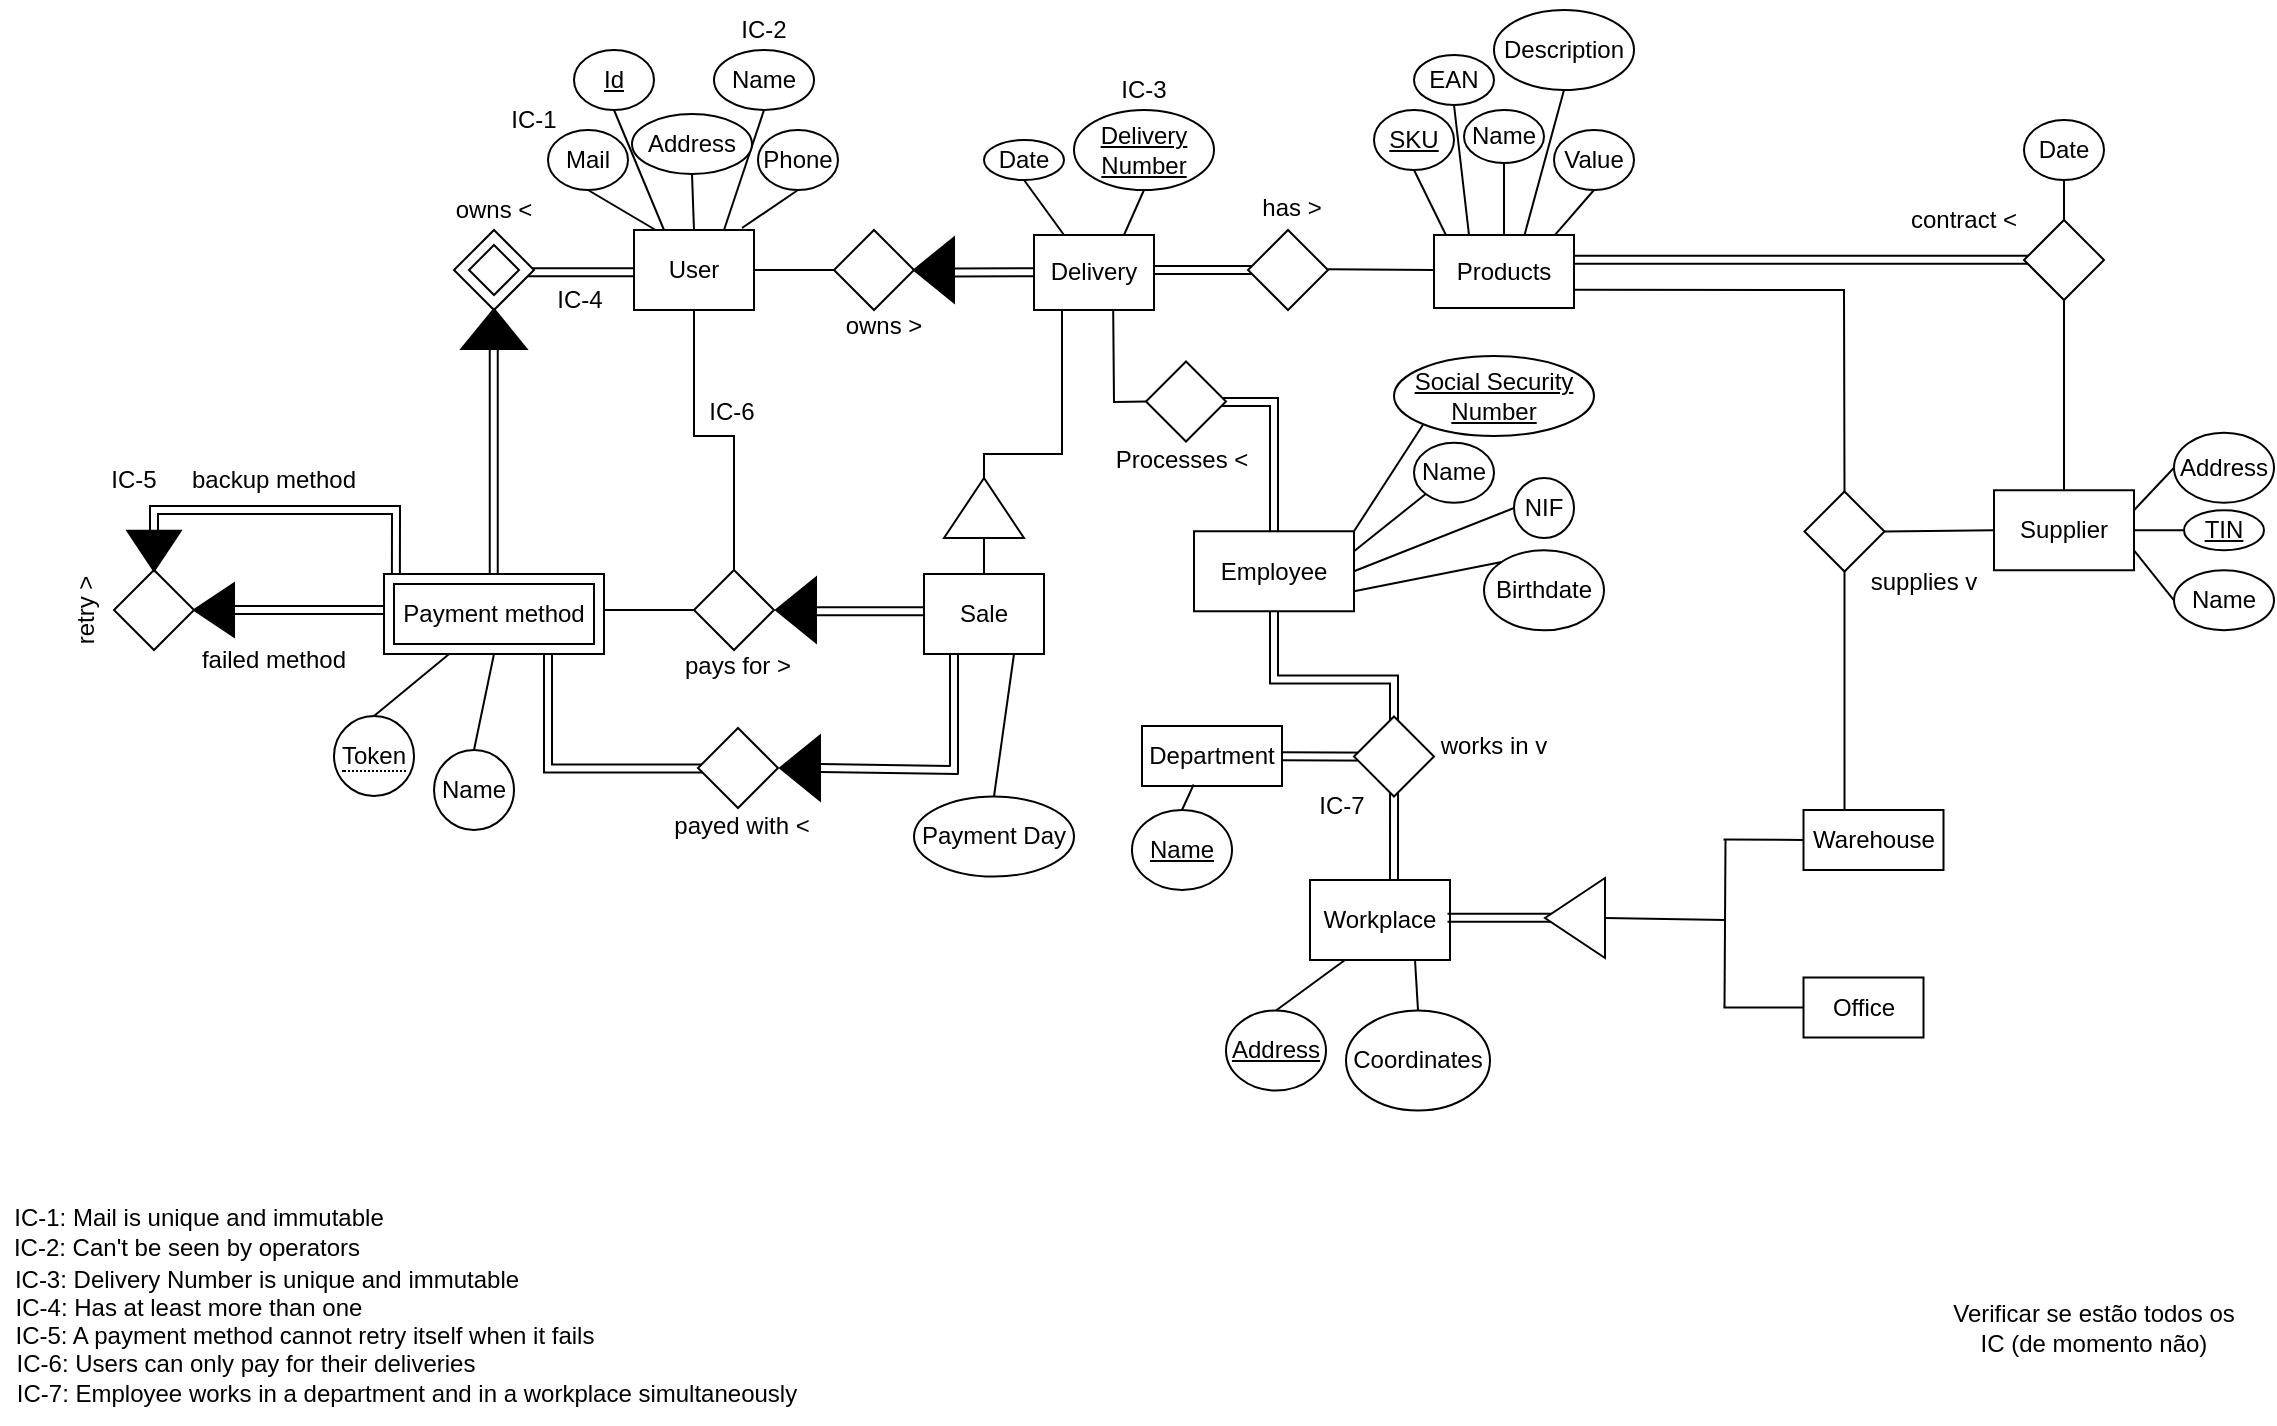 <mxfile version="21.3.0" type="github">
  <diagram id="R2lEEEUBdFMjLlhIrx00" name="Page-1">
    <mxGraphModel dx="1393" dy="835" grid="1" gridSize="10" guides="1" tooltips="1" connect="1" arrows="1" fold="1" page="1" pageScale="1" pageWidth="1169" pageHeight="827" math="0" shadow="0" extFonts="Permanent Marker^https://fonts.googleapis.com/css?family=Permanent+Marker">
      <root>
        <mxCell id="0" />
        <mxCell id="1" parent="0" />
        <mxCell id="FprBJVWwfwfLv0C0FUNQ-5" value="" style="endArrow=none;html=1;rounded=0;entryX=0.5;entryY=0;entryDx=0;entryDy=0;shape=link;" edge="1" parent="1" target="ZUrId8Ltw5tMt6VpQhxR-141">
          <mxGeometry width="50" height="50" relative="1" as="geometry">
            <mxPoint x="600" y="226" as="sourcePoint" />
            <mxPoint x="660" y="210" as="targetPoint" />
            <Array as="points">
              <mxPoint x="640" y="226" />
            </Array>
          </mxGeometry>
        </mxCell>
        <mxCell id="kogquihkq_1e7OlsO0tz-12" value="" style="endArrow=none;html=1;rounded=0;exitX=1;exitY=0;exitDx=0;exitDy=0;shape=link;" parent="1" edge="1">
          <mxGeometry relative="1" as="geometry">
            <mxPoint x="790" y="154.91" as="sourcePoint" />
            <mxPoint x="1039.75" y="154.89" as="targetPoint" />
          </mxGeometry>
        </mxCell>
        <mxCell id="w_Vurp3yM-LyXLpynN1f-12" value="" style="endArrow=none;html=1;rounded=0;entryX=0.5;entryY=0;entryDx=0;entryDy=0;exitX=0.425;exitY=0.734;exitDx=0;exitDy=0;exitPerimeter=0;shape=link;" parent="1" edge="1">
          <mxGeometry relative="1" as="geometry">
            <mxPoint x="640" y="319.74" as="sourcePoint" />
            <mxPoint x="700" y="388" as="targetPoint" />
            <Array as="points">
              <mxPoint x="640" y="364.75" />
              <mxPoint x="700" y="364.75" />
            </Array>
          </mxGeometry>
        </mxCell>
        <mxCell id="w_Vurp3yM-LyXLpynN1f-20" value="" style="endArrow=none;html=1;rounded=0;entryX=0;entryY=1;entryDx=0;entryDy=0;exitX=1;exitY=0;exitDx=0;exitDy=0;" parent="1" source="ZUrId8Ltw5tMt6VpQhxR-141" target="w_Vurp3yM-LyXLpynN1f-19" edge="1">
          <mxGeometry relative="1" as="geometry">
            <mxPoint x="610" y="400" as="sourcePoint" />
            <mxPoint x="770" y="400" as="targetPoint" />
          </mxGeometry>
        </mxCell>
        <mxCell id="w_Vurp3yM-LyXLpynN1f-14" value="" style="endArrow=none;html=1;rounded=0;entryX=0.5;entryY=0.35;entryDx=0;entryDy=0;exitX=1;exitY=0.5;exitDx=0;exitDy=0;entryPerimeter=0;shape=link;" parent="1" edge="1">
          <mxGeometry relative="1" as="geometry">
            <mxPoint x="644" y="403.13" as="sourcePoint" />
            <mxPoint x="700" y="403.38" as="targetPoint" />
          </mxGeometry>
        </mxCell>
        <mxCell id="w_Vurp3yM-LyXLpynN1f-11" value="" style="endArrow=none;html=1;rounded=0;exitX=0.514;exitY=0.125;exitDx=0;exitDy=0;exitPerimeter=0;entryX=0.5;entryY=1;entryDx=0;entryDy=0;shape=link;" parent="1" edge="1">
          <mxGeometry relative="1" as="geometry">
            <mxPoint x="700" y="470.13" as="sourcePoint" />
            <mxPoint x="700.02" y="416.38" as="targetPoint" />
          </mxGeometry>
        </mxCell>
        <mxCell id="w_Vurp3yM-LyXLpynN1f-8" value="" style="endArrow=none;html=1;rounded=0;entryX=0.5;entryY=1;entryDx=0;entryDy=0;exitX=0.293;exitY=0.725;exitDx=0;exitDy=0;exitPerimeter=0;" parent="1" source="ZUrId8Ltw5tMt6VpQhxR-130" target="w_Vurp3yM-LyXLpynN1f-2" edge="1">
          <mxGeometry relative="1" as="geometry">
            <mxPoint x="-100" y="661.75" as="sourcePoint" />
            <mxPoint x="60" y="661.75" as="targetPoint" />
          </mxGeometry>
        </mxCell>
        <mxCell id="ZUrId8Ltw5tMt6VpQhxR-23" value="" style="endArrow=none;html=1;rounded=0;entryX=0.5;entryY=0;entryDx=0;entryDy=0;" parent="1" target="FprBJVWwfwfLv0C0FUNQ-7" edge="1">
          <mxGeometry relative="1" as="geometry">
            <mxPoint x="230" y="350" as="sourcePoint" />
            <mxPoint x="197.142" y="400.858" as="targetPoint" />
          </mxGeometry>
        </mxCell>
        <mxCell id="ZUrId8Ltw5tMt6VpQhxR-85" value="" style="endArrow=none;html=1;rounded=0;shape=link;" parent="1" edge="1" source="FprBJVWwfwfLv0C0FUNQ-1">
          <mxGeometry relative="1" as="geometry">
            <mxPoint x="100" y="330" as="sourcePoint" />
            <mxPoint x="210" y="330" as="targetPoint" />
          </mxGeometry>
        </mxCell>
        <mxCell id="ZUrId8Ltw5tMt6VpQhxR-152" value="" style="endArrow=none;html=1;rounded=0;entryX=0.5;entryY=1;entryDx=0;entryDy=0;" parent="1" target="ZUrId8Ltw5tMt6VpQhxR-1" edge="1">
          <mxGeometry relative="1" as="geometry">
            <mxPoint x="370" y="311" as="sourcePoint" />
            <mxPoint x="350" y="183" as="targetPoint" />
            <Array as="points">
              <mxPoint x="370" y="243" />
              <mxPoint x="350" y="243" />
            </Array>
          </mxGeometry>
        </mxCell>
        <mxCell id="ZUrId8Ltw5tMt6VpQhxR-49" value="" style="endArrow=none;html=1;rounded=0;entryX=1;entryY=0.5;entryDx=0;entryDy=0;" parent="1" target="ZUrId8Ltw5tMt6VpQhxR-50" edge="1">
          <mxGeometry relative="1" as="geometry">
            <mxPoint x="534" y="170" as="sourcePoint" />
            <mxPoint x="500" y="252" as="targetPoint" />
            <Array as="points">
              <mxPoint x="534" y="252" />
              <mxPoint x="495" y="252" />
            </Array>
          </mxGeometry>
        </mxCell>
        <mxCell id="ZUrId8Ltw5tMt6VpQhxR-26" value="" style="endArrow=none;html=1;rounded=0;exitX=1;exitY=1;exitDx=0;exitDy=0;entryX=0;entryY=0.75;entryDx=0;entryDy=0;shape=link;" parent="1" edge="1">
          <mxGeometry relative="1" as="geometry">
            <mxPoint x="260" y="161.13" as="sourcePoint" />
            <mxPoint x="320" y="161.13" as="targetPoint" />
          </mxGeometry>
        </mxCell>
        <mxCell id="ZUrId8Ltw5tMt6VpQhxR-70" value="" style="endArrow=none;html=1;rounded=0;entryX=0;entryY=0.25;entryDx=0;entryDy=0;exitX=0;exitY=0.75;exitDx=0;exitDy=0;shape=link;" parent="1" edge="1">
          <mxGeometry relative="1" as="geometry">
            <mxPoint x="411" y="330.63" as="sourcePoint" />
            <mxPoint x="481" y="330.63" as="targetPoint" />
          </mxGeometry>
        </mxCell>
        <mxCell id="ZUrId8Ltw5tMt6VpQhxR-73" value="" style="endArrow=none;html=1;rounded=0;" parent="1" edge="1">
          <mxGeometry relative="1" as="geometry">
            <mxPoint x="284" y="330" as="sourcePoint" />
            <mxPoint x="352" y="330" as="targetPoint" />
          </mxGeometry>
        </mxCell>
        <mxCell id="ZUrId8Ltw5tMt6VpQhxR-1" value="User" style="whiteSpace=wrap;html=1;align=center;" parent="1" vertex="1">
          <mxGeometry x="320" y="140" width="60" height="40" as="geometry" />
        </mxCell>
        <mxCell id="ZUrId8Ltw5tMt6VpQhxR-3" value="Id" style="ellipse;whiteSpace=wrap;html=1;align=center;fontStyle=4;" parent="1" vertex="1">
          <mxGeometry x="290" y="50" width="40" height="30" as="geometry" />
        </mxCell>
        <mxCell id="ZUrId8Ltw5tMt6VpQhxR-5" value="Phone" style="ellipse;whiteSpace=wrap;html=1;align=center;" parent="1" vertex="1">
          <mxGeometry x="382" y="90" width="40" height="30" as="geometry" />
        </mxCell>
        <mxCell id="ZUrId8Ltw5tMt6VpQhxR-6" value="Name" style="ellipse;whiteSpace=wrap;html=1;align=center;" parent="1" vertex="1">
          <mxGeometry x="360" y="50" width="50" height="30" as="geometry" />
        </mxCell>
        <mxCell id="ZUrId8Ltw5tMt6VpQhxR-13" value="" style="endArrow=none;html=1;rounded=0;exitX=0.5;exitY=1;exitDx=0;exitDy=0;entryX=0.18;entryY=0;entryDx=0;entryDy=0;entryPerimeter=0;" parent="1" source="ZUrId8Ltw5tMt6VpQhxR-15" target="ZUrId8Ltw5tMt6VpQhxR-1" edge="1">
          <mxGeometry relative="1" as="geometry">
            <mxPoint x="280" y="90" as="sourcePoint" />
            <mxPoint x="710" y="310" as="targetPoint" />
          </mxGeometry>
        </mxCell>
        <mxCell id="ZUrId8Ltw5tMt6VpQhxR-14" value="" style="endArrow=none;html=1;rounded=0;exitX=0.5;exitY=1;exitDx=0;exitDy=0;entryX=0.25;entryY=0;entryDx=0;entryDy=0;" parent="1" source="ZUrId8Ltw5tMt6VpQhxR-3" target="ZUrId8Ltw5tMt6VpQhxR-1" edge="1">
          <mxGeometry relative="1" as="geometry">
            <mxPoint x="550" y="310" as="sourcePoint" />
            <mxPoint x="710" y="310" as="targetPoint" />
          </mxGeometry>
        </mxCell>
        <mxCell id="ZUrId8Ltw5tMt6VpQhxR-15" value="Mail" style="ellipse;whiteSpace=wrap;html=1;align=center;fontStyle=0;" parent="1" vertex="1">
          <mxGeometry x="277" y="90" width="40" height="30" as="geometry" />
        </mxCell>
        <mxCell id="ZUrId8Ltw5tMt6VpQhxR-16" value="" style="endArrow=none;html=1;rounded=0;exitX=0.5;exitY=1;exitDx=0;exitDy=0;entryX=0.75;entryY=0;entryDx=0;entryDy=0;" parent="1" source="ZUrId8Ltw5tMt6VpQhxR-6" target="ZUrId8Ltw5tMt6VpQhxR-1" edge="1">
          <mxGeometry relative="1" as="geometry">
            <mxPoint x="550" y="310" as="sourcePoint" />
            <mxPoint x="710" y="310" as="targetPoint" />
          </mxGeometry>
        </mxCell>
        <mxCell id="ZUrId8Ltw5tMt6VpQhxR-2" value="Address" style="ellipse;whiteSpace=wrap;html=1;align=center;" parent="1" vertex="1">
          <mxGeometry x="319" y="82" width="60" height="30" as="geometry" />
        </mxCell>
        <mxCell id="ZUrId8Ltw5tMt6VpQhxR-17" value="" style="endArrow=none;html=1;rounded=0;exitX=0.5;exitY=0;exitDx=0;exitDy=0;entryX=0.5;entryY=1;entryDx=0;entryDy=0;" parent="1" source="ZUrId8Ltw5tMt6VpQhxR-1" target="ZUrId8Ltw5tMt6VpQhxR-2" edge="1">
          <mxGeometry relative="1" as="geometry">
            <mxPoint x="550" y="310" as="sourcePoint" />
            <mxPoint x="710" y="310" as="targetPoint" />
          </mxGeometry>
        </mxCell>
        <mxCell id="ZUrId8Ltw5tMt6VpQhxR-18" value="" style="endArrow=none;html=1;rounded=0;exitX=0.5;exitY=1;exitDx=0;exitDy=0;entryX=0.9;entryY=-0.025;entryDx=0;entryDy=0;entryPerimeter=0;" parent="1" source="ZUrId8Ltw5tMt6VpQhxR-5" target="ZUrId8Ltw5tMt6VpQhxR-1" edge="1">
          <mxGeometry relative="1" as="geometry">
            <mxPoint x="550" y="310" as="sourcePoint" />
            <mxPoint x="710" y="310" as="targetPoint" />
          </mxGeometry>
        </mxCell>
        <mxCell id="ZUrId8Ltw5tMt6VpQhxR-20" value="Name" style="ellipse;whiteSpace=wrap;html=1;align=center;" parent="1" vertex="1">
          <mxGeometry x="220" y="400" width="40" height="40" as="geometry" />
        </mxCell>
        <mxCell id="ZUrId8Ltw5tMt6VpQhxR-22" value="" style="endArrow=none;html=1;rounded=0;exitX=0.5;exitY=0;exitDx=0;exitDy=0;entryX=0.5;entryY=1;entryDx=0;entryDy=0;" parent="1" source="ZUrId8Ltw5tMt6VpQhxR-20" edge="1">
          <mxGeometry relative="1" as="geometry">
            <mxPoint x="350" y="334.5" as="sourcePoint" />
            <mxPoint x="250" y="352" as="targetPoint" />
          </mxGeometry>
        </mxCell>
        <mxCell id="ZUrId8Ltw5tMt6VpQhxR-24" value="" style="shape=rhombus;perimeter=rhombusPerimeter;whiteSpace=wrap;html=1;align=center;" parent="1" vertex="1">
          <mxGeometry x="230" y="140" width="40" height="40" as="geometry" />
        </mxCell>
        <mxCell id="ZUrId8Ltw5tMt6VpQhxR-29" value="" style="triangle;whiteSpace=wrap;html=1;fillColor=#000000;rotation=-90;" parent="1" vertex="1">
          <mxGeometry x="240" y="173.25" width="20" height="32.5" as="geometry" />
        </mxCell>
        <mxCell id="ZUrId8Ltw5tMt6VpQhxR-30" value="" style="endArrow=none;html=1;rounded=0;shape=link;" parent="1" edge="1">
          <mxGeometry relative="1" as="geometry">
            <mxPoint x="249.88" y="312" as="sourcePoint" />
            <mxPoint x="249.88" y="200" as="targetPoint" />
          </mxGeometry>
        </mxCell>
        <mxCell id="ZUrId8Ltw5tMt6VpQhxR-33" value="" style="endArrow=none;html=1;rounded=0;exitX=1;exitY=0.5;exitDx=0;exitDy=0;entryX=0;entryY=0.5;entryDx=0;entryDy=0;" parent="1" source="ZUrId8Ltw5tMt6VpQhxR-1" target="ZUrId8Ltw5tMt6VpQhxR-34" edge="1">
          <mxGeometry relative="1" as="geometry">
            <mxPoint x="420" y="162" as="sourcePoint" />
            <mxPoint x="480" y="160" as="targetPoint" />
          </mxGeometry>
        </mxCell>
        <mxCell id="ZUrId8Ltw5tMt6VpQhxR-34" value="" style="shape=rhombus;perimeter=rhombusPerimeter;whiteSpace=wrap;html=1;align=center;" parent="1" vertex="1">
          <mxGeometry x="420" y="140" width="40" height="40" as="geometry" />
        </mxCell>
        <mxCell id="ZUrId8Ltw5tMt6VpQhxR-37" value="Delivery" style="whiteSpace=wrap;html=1;align=center;" parent="1" vertex="1">
          <mxGeometry x="520" y="142.5" width="60" height="37.5" as="geometry" />
        </mxCell>
        <mxCell id="ZUrId8Ltw5tMt6VpQhxR-41" value="f" style="triangle;whiteSpace=wrap;html=1;fillColor=#000000;rotation=-180;" parent="1" vertex="1">
          <mxGeometry x="460" y="143.75" width="20" height="32.5" as="geometry" />
        </mxCell>
        <mxCell id="ZUrId8Ltw5tMt6VpQhxR-42" value="" style="endArrow=none;html=1;rounded=0;entryX=0;entryY=0.25;entryDx=0;entryDy=0;shape=link;" parent="1" edge="1">
          <mxGeometry relative="1" as="geometry">
            <mxPoint x="520" y="161.15" as="sourcePoint" />
            <mxPoint x="480" y="161.275" as="targetPoint" />
          </mxGeometry>
        </mxCell>
        <mxCell id="ZUrId8Ltw5tMt6VpQhxR-44" value="Date" style="ellipse;whiteSpace=wrap;html=1;align=center;" parent="1" vertex="1">
          <mxGeometry x="495" y="95" width="40" height="20" as="geometry" />
        </mxCell>
        <mxCell id="ZUrId8Ltw5tMt6VpQhxR-45" value="Delivery Number" style="ellipse;whiteSpace=wrap;html=1;align=center;fontStyle=4;" parent="1" vertex="1">
          <mxGeometry x="540" y="80" width="70" height="40" as="geometry" />
        </mxCell>
        <mxCell id="ZUrId8Ltw5tMt6VpQhxR-46" value="" style="endArrow=none;html=1;rounded=0;exitX=0.5;exitY=1;exitDx=0;exitDy=0;entryX=0.25;entryY=0;entryDx=0;entryDy=0;" parent="1" source="ZUrId8Ltw5tMt6VpQhxR-44" target="ZUrId8Ltw5tMt6VpQhxR-37" edge="1">
          <mxGeometry relative="1" as="geometry">
            <mxPoint x="430" y="250" as="sourcePoint" />
            <mxPoint x="590" y="250" as="targetPoint" />
          </mxGeometry>
        </mxCell>
        <mxCell id="ZUrId8Ltw5tMt6VpQhxR-48" value="" style="endArrow=none;html=1;rounded=0;exitX=0.5;exitY=1;exitDx=0;exitDy=0;entryX=0.75;entryY=0;entryDx=0;entryDy=0;" parent="1" source="ZUrId8Ltw5tMt6VpQhxR-45" target="ZUrId8Ltw5tMt6VpQhxR-37" edge="1">
          <mxGeometry relative="1" as="geometry">
            <mxPoint x="430" y="250" as="sourcePoint" />
            <mxPoint x="590" y="250" as="targetPoint" />
          </mxGeometry>
        </mxCell>
        <mxCell id="ZUrId8Ltw5tMt6VpQhxR-50" value="" style="triangle;whiteSpace=wrap;html=1;rotation=-90;" parent="1" vertex="1">
          <mxGeometry x="480" y="259" width="30" height="40" as="geometry" />
        </mxCell>
        <mxCell id="ZUrId8Ltw5tMt6VpQhxR-54" value="Sale" style="whiteSpace=wrap;html=1;align=center;" parent="1" vertex="1">
          <mxGeometry x="465" y="312" width="60" height="40" as="geometry" />
        </mxCell>
        <mxCell id="ZUrId8Ltw5tMt6VpQhxR-59" value="" style="endArrow=none;html=1;rounded=0;entryX=0;entryY=0.5;entryDx=0;entryDy=0;exitX=0.5;exitY=0;exitDx=0;exitDy=0;" parent="1" source="ZUrId8Ltw5tMt6VpQhxR-54" target="ZUrId8Ltw5tMt6VpQhxR-50" edge="1">
          <mxGeometry relative="1" as="geometry">
            <mxPoint x="440" y="292" as="sourcePoint" />
            <mxPoint x="600" y="292" as="targetPoint" />
          </mxGeometry>
        </mxCell>
        <mxCell id="ZUrId8Ltw5tMt6VpQhxR-60" value="Payment Day" style="ellipse;whiteSpace=wrap;html=1;align=center;" parent="1" vertex="1">
          <mxGeometry x="460" y="423.25" width="80" height="40" as="geometry" />
        </mxCell>
        <mxCell id="ZUrId8Ltw5tMt6VpQhxR-62" value="" style="endArrow=none;html=1;rounded=0;entryX=0.5;entryY=0;entryDx=0;entryDy=0;exitX=0.75;exitY=1;exitDx=0;exitDy=0;" parent="1" source="ZUrId8Ltw5tMt6VpQhxR-54" target="ZUrId8Ltw5tMt6VpQhxR-60" edge="1">
          <mxGeometry relative="1" as="geometry">
            <mxPoint x="440" y="292" as="sourcePoint" />
            <mxPoint x="600" y="292" as="targetPoint" />
          </mxGeometry>
        </mxCell>
        <mxCell id="ZUrId8Ltw5tMt6VpQhxR-64" value="IC-1" style="text;html=1;strokeColor=none;fillColor=none;align=center;verticalAlign=middle;whiteSpace=wrap;rounded=0;" parent="1" vertex="1">
          <mxGeometry x="240" y="70" width="60" height="30" as="geometry" />
        </mxCell>
        <mxCell id="ZUrId8Ltw5tMt6VpQhxR-65" value="IC-2" style="text;html=1;strokeColor=none;fillColor=none;align=center;verticalAlign=middle;whiteSpace=wrap;rounded=0;" parent="1" vertex="1">
          <mxGeometry x="355" y="25" width="60" height="30" as="geometry" />
        </mxCell>
        <mxCell id="ZUrId8Ltw5tMt6VpQhxR-67" value="" style="shape=rhombus;perimeter=rhombusPerimeter;whiteSpace=wrap;html=1;align=center;" parent="1" vertex="1">
          <mxGeometry x="350" y="310" width="40" height="40" as="geometry" />
        </mxCell>
        <mxCell id="ZUrId8Ltw5tMt6VpQhxR-69" value="f" style="triangle;whiteSpace=wrap;html=1;fillColor=#000000;rotation=-180;" parent="1" vertex="1">
          <mxGeometry x="391" y="313.75" width="20" height="32.5" as="geometry" />
        </mxCell>
        <mxCell id="ZUrId8Ltw5tMt6VpQhxR-76" value="" style="shape=rhombus;perimeter=rhombusPerimeter;whiteSpace=wrap;html=1;align=center;" parent="1" vertex="1">
          <mxGeometry x="60" y="310" width="40" height="40" as="geometry" />
        </mxCell>
        <mxCell id="ZUrId8Ltw5tMt6VpQhxR-77" value="" style="endArrow=none;html=1;rounded=0;shape=link;entryX=0.054;entryY=0.002;entryDx=0;entryDy=0;entryPerimeter=0;" parent="1" target="FprBJVWwfwfLv0C0FUNQ-4" edge="1">
          <mxGeometry relative="1" as="geometry">
            <mxPoint x="80" y="300" as="sourcePoint" />
            <mxPoint x="201" y="303" as="targetPoint" />
            <Array as="points">
              <mxPoint x="80" y="280" />
              <mxPoint x="201" y="280" />
            </Array>
          </mxGeometry>
        </mxCell>
        <mxCell id="ZUrId8Ltw5tMt6VpQhxR-86" value="IC-3" style="text;html=1;strokeColor=none;fillColor=none;align=center;verticalAlign=middle;whiteSpace=wrap;rounded=0;" parent="1" vertex="1">
          <mxGeometry x="545" y="55" width="60" height="30" as="geometry" />
        </mxCell>
        <mxCell id="ZUrId8Ltw5tMt6VpQhxR-87" value="owns &amp;gt;" style="text;html=1;strokeColor=none;fillColor=none;align=center;verticalAlign=middle;whiteSpace=wrap;rounded=0;" parent="1" vertex="1">
          <mxGeometry x="415" y="173" width="60" height="30" as="geometry" />
        </mxCell>
        <mxCell id="ZUrId8Ltw5tMt6VpQhxR-88" value="owns &amp;lt;" style="text;html=1;strokeColor=none;fillColor=none;align=center;verticalAlign=middle;whiteSpace=wrap;rounded=0;" parent="1" vertex="1">
          <mxGeometry x="220" y="115" width="60" height="30" as="geometry" />
        </mxCell>
        <mxCell id="ZUrId8Ltw5tMt6VpQhxR-89" value="pays for &amp;gt;" style="text;html=1;strokeColor=none;fillColor=none;align=center;verticalAlign=middle;whiteSpace=wrap;rounded=0;" parent="1" vertex="1">
          <mxGeometry x="332" y="343.25" width="80" height="30" as="geometry" />
        </mxCell>
        <mxCell id="ZUrId8Ltw5tMt6VpQhxR-90" value="IC-4" style="text;html=1;strokeColor=none;fillColor=none;align=center;verticalAlign=middle;whiteSpace=wrap;rounded=0;" parent="1" vertex="1">
          <mxGeometry x="262.5" y="160" width="60" height="30" as="geometry" />
        </mxCell>
        <mxCell id="ZUrId8Ltw5tMt6VpQhxR-92" value="" style="endArrow=none;html=1;rounded=0;shape=link;" parent="1" edge="1">
          <mxGeometry relative="1" as="geometry">
            <mxPoint x="580" y="160" as="sourcePoint" />
            <mxPoint x="630" y="160" as="targetPoint" />
          </mxGeometry>
        </mxCell>
        <mxCell id="ZUrId8Ltw5tMt6VpQhxR-93" value="" style="shape=rhombus;perimeter=rhombusPerimeter;whiteSpace=wrap;html=1;align=center;" parent="1" vertex="1">
          <mxGeometry x="627" y="140" width="40" height="40" as="geometry" />
        </mxCell>
        <mxCell id="ZUrId8Ltw5tMt6VpQhxR-94" value="" style="endArrow=none;html=1;rounded=0;" parent="1" edge="1">
          <mxGeometry relative="1" as="geometry">
            <mxPoint x="667" y="159.6" as="sourcePoint" />
            <mxPoint x="720" y="160" as="targetPoint" />
          </mxGeometry>
        </mxCell>
        <mxCell id="ZUrId8Ltw5tMt6VpQhxR-95" value="has &amp;gt;" style="text;html=1;strokeColor=none;fillColor=none;align=center;verticalAlign=middle;whiteSpace=wrap;rounded=0;" parent="1" vertex="1">
          <mxGeometry x="619" y="113.5" width="60" height="30" as="geometry" />
        </mxCell>
        <mxCell id="ZUrId8Ltw5tMt6VpQhxR-96" value="Products" style="whiteSpace=wrap;html=1;align=center;" parent="1" vertex="1">
          <mxGeometry x="720" y="142.5" width="70" height="36.5" as="geometry" />
        </mxCell>
        <mxCell id="ZUrId8Ltw5tMt6VpQhxR-97" value="SKU" style="ellipse;whiteSpace=wrap;html=1;align=center;fontStyle=4;" parent="1" vertex="1">
          <mxGeometry x="690" y="80" width="40" height="30" as="geometry" />
        </mxCell>
        <mxCell id="ZUrId8Ltw5tMt6VpQhxR-98" value="EAN" style="ellipse;whiteSpace=wrap;html=1;align=center;" parent="1" vertex="1">
          <mxGeometry x="710" y="52.5" width="40" height="25" as="geometry" />
        </mxCell>
        <mxCell id="ZUrId8Ltw5tMt6VpQhxR-99" value="Description" style="ellipse;whiteSpace=wrap;html=1;align=center;" parent="1" vertex="1">
          <mxGeometry x="750" y="30" width="70" height="40" as="geometry" />
        </mxCell>
        <mxCell id="ZUrId8Ltw5tMt6VpQhxR-101" value="Name" style="ellipse;whiteSpace=wrap;html=1;align=center;" parent="1" vertex="1">
          <mxGeometry x="735" y="80" width="40" height="26.5" as="geometry" />
        </mxCell>
        <mxCell id="ZUrId8Ltw5tMt6VpQhxR-102" value="" style="endArrow=none;html=1;rounded=0;entryX=0.5;entryY=1;entryDx=0;entryDy=0;exitX=0.086;exitY=0.003;exitDx=0;exitDy=0;exitPerimeter=0;" parent="1" source="ZUrId8Ltw5tMt6VpQhxR-96" target="ZUrId8Ltw5tMt6VpQhxR-97" edge="1">
          <mxGeometry relative="1" as="geometry">
            <mxPoint x="440" y="210" as="sourcePoint" />
            <mxPoint x="600" y="210" as="targetPoint" />
          </mxGeometry>
        </mxCell>
        <mxCell id="ZUrId8Ltw5tMt6VpQhxR-103" value="" style="endArrow=none;html=1;rounded=0;entryX=0.5;entryY=1;entryDx=0;entryDy=0;exitX=0.25;exitY=0;exitDx=0;exitDy=0;" parent="1" source="ZUrId8Ltw5tMt6VpQhxR-96" target="ZUrId8Ltw5tMt6VpQhxR-98" edge="1">
          <mxGeometry relative="1" as="geometry">
            <mxPoint x="440" y="210" as="sourcePoint" />
            <mxPoint x="600" y="210" as="targetPoint" />
          </mxGeometry>
        </mxCell>
        <mxCell id="ZUrId8Ltw5tMt6VpQhxR-104" value="" style="endArrow=none;html=1;rounded=0;entryX=0.5;entryY=1;entryDx=0;entryDy=0;exitX=0.5;exitY=0;exitDx=0;exitDy=0;" parent="1" source="ZUrId8Ltw5tMt6VpQhxR-96" target="ZUrId8Ltw5tMt6VpQhxR-101" edge="1">
          <mxGeometry relative="1" as="geometry">
            <mxPoint x="755" y="140" as="sourcePoint" />
            <mxPoint x="600" y="210" as="targetPoint" />
          </mxGeometry>
        </mxCell>
        <mxCell id="ZUrId8Ltw5tMt6VpQhxR-106" value="" style="endArrow=none;html=1;rounded=0;entryX=0.5;entryY=1;entryDx=0;entryDy=0;exitX=0.646;exitY=0.003;exitDx=0;exitDy=0;exitPerimeter=0;" parent="1" source="ZUrId8Ltw5tMt6VpQhxR-96" target="ZUrId8Ltw5tMt6VpQhxR-99" edge="1">
          <mxGeometry relative="1" as="geometry">
            <mxPoint x="440" y="210" as="sourcePoint" />
            <mxPoint x="600" y="210" as="targetPoint" />
          </mxGeometry>
        </mxCell>
        <mxCell id="ZUrId8Ltw5tMt6VpQhxR-100" value="Value" style="ellipse;whiteSpace=wrap;html=1;align=center;" parent="1" vertex="1">
          <mxGeometry x="780" y="90" width="40" height="30" as="geometry" />
        </mxCell>
        <mxCell id="ZUrId8Ltw5tMt6VpQhxR-107" value="" style="endArrow=none;html=1;rounded=0;entryX=0.5;entryY=1;entryDx=0;entryDy=0;exitX=0.863;exitY=0.003;exitDx=0;exitDy=0;exitPerimeter=0;" parent="1" source="ZUrId8Ltw5tMt6VpQhxR-96" target="ZUrId8Ltw5tMt6VpQhxR-100" edge="1">
          <mxGeometry relative="1" as="geometry">
            <mxPoint x="440" y="210" as="sourcePoint" />
            <mxPoint x="600" y="210" as="targetPoint" />
          </mxGeometry>
        </mxCell>
        <mxCell id="ZUrId8Ltw5tMt6VpQhxR-108" value="Supplier" style="whiteSpace=wrap;html=1;align=center;" parent="1" vertex="1">
          <mxGeometry x="1000" y="270.13" width="70" height="40" as="geometry" />
        </mxCell>
        <mxCell id="ZUrId8Ltw5tMt6VpQhxR-109" value="Name" style="ellipse;whiteSpace=wrap;html=1;align=center;" parent="1" vertex="1">
          <mxGeometry x="1090" y="310.13" width="50" height="30" as="geometry" />
        </mxCell>
        <mxCell id="ZUrId8Ltw5tMt6VpQhxR-110" value="Address" style="ellipse;whiteSpace=wrap;html=1;align=center;" parent="1" vertex="1">
          <mxGeometry x="1090" y="241.38" width="50" height="35" as="geometry" />
        </mxCell>
        <mxCell id="ZUrId8Ltw5tMt6VpQhxR-112" value="TIN" style="ellipse;whiteSpace=wrap;html=1;align=center;fontStyle=4;" parent="1" vertex="1">
          <mxGeometry x="1095" y="280.13" width="40" height="20" as="geometry" />
        </mxCell>
        <mxCell id="ZUrId8Ltw5tMt6VpQhxR-113" value="" style="endArrow=none;html=1;rounded=0;entryX=0;entryY=0.5;entryDx=0;entryDy=0;exitX=1;exitY=0.25;exitDx=0;exitDy=0;" parent="1" source="ZUrId8Ltw5tMt6VpQhxR-108" target="ZUrId8Ltw5tMt6VpQhxR-110" edge="1">
          <mxGeometry relative="1" as="geometry">
            <mxPoint x="580" y="361.38" as="sourcePoint" />
            <mxPoint x="740" y="361.38" as="targetPoint" />
          </mxGeometry>
        </mxCell>
        <mxCell id="ZUrId8Ltw5tMt6VpQhxR-114" value="" style="endArrow=none;html=1;rounded=0;entryX=1;entryY=0.5;entryDx=0;entryDy=0;exitX=0;exitY=0.5;exitDx=0;exitDy=0;" parent="1" source="ZUrId8Ltw5tMt6VpQhxR-112" target="ZUrId8Ltw5tMt6VpQhxR-108" edge="1">
          <mxGeometry relative="1" as="geometry">
            <mxPoint x="580" y="361.38" as="sourcePoint" />
            <mxPoint x="740" y="361.38" as="targetPoint" />
          </mxGeometry>
        </mxCell>
        <mxCell id="ZUrId8Ltw5tMt6VpQhxR-115" value="" style="endArrow=none;html=1;rounded=0;entryX=1;entryY=0.75;entryDx=0;entryDy=0;exitX=0;exitY=0.5;exitDx=0;exitDy=0;" parent="1" source="ZUrId8Ltw5tMt6VpQhxR-109" target="ZUrId8Ltw5tMt6VpQhxR-108" edge="1">
          <mxGeometry relative="1" as="geometry">
            <mxPoint x="580" y="361.38" as="sourcePoint" />
            <mxPoint x="740" y="361.38" as="targetPoint" />
          </mxGeometry>
        </mxCell>
        <mxCell id="ZUrId8Ltw5tMt6VpQhxR-116" value="Workplace" style="whiteSpace=wrap;html=1;align=center;" parent="1" vertex="1">
          <mxGeometry x="658" y="465" width="70" height="40" as="geometry" />
        </mxCell>
        <mxCell id="ZUrId8Ltw5tMt6VpQhxR-117" value="" style="endArrow=none;html=1;rounded=0;exitX=0.5;exitY=1;exitDx=0;exitDy=0;shape=link;" parent="1" edge="1">
          <mxGeometry relative="1" as="geometry">
            <mxPoint x="726.75" y="483.9" as="sourcePoint" />
            <mxPoint x="783.25" y="483.9" as="targetPoint" />
          </mxGeometry>
        </mxCell>
        <mxCell id="ZUrId8Ltw5tMt6VpQhxR-118" value="" style="triangle;whiteSpace=wrap;html=1;rotation=-180;" parent="1" vertex="1">
          <mxGeometry x="775.5" y="464" width="30" height="40" as="geometry" />
        </mxCell>
        <mxCell id="ZUrId8Ltw5tMt6VpQhxR-122" value="" style="endArrow=none;html=1;rounded=0;entryX=0;entryY=0.5;entryDx=0;entryDy=0;" parent="1" edge="1">
          <mxGeometry relative="1" as="geometry">
            <mxPoint x="865.5" y="485" as="sourcePoint" />
            <mxPoint x="805.5" y="484" as="targetPoint" />
          </mxGeometry>
        </mxCell>
        <mxCell id="ZUrId8Ltw5tMt6VpQhxR-123" value="" style="endArrow=none;html=1;rounded=0;" parent="1" edge="1">
          <mxGeometry relative="1" as="geometry">
            <mxPoint x="865.75" y="444.75" as="sourcePoint" />
            <mxPoint x="865.25" y="528.75" as="targetPoint" />
          </mxGeometry>
        </mxCell>
        <mxCell id="ZUrId8Ltw5tMt6VpQhxR-126" value="" style="endArrow=none;html=1;rounded=0;" parent="1" edge="1">
          <mxGeometry relative="1" as="geometry">
            <mxPoint x="904.75" y="528.75" as="sourcePoint" />
            <mxPoint x="864.75" y="528.75" as="targetPoint" />
          </mxGeometry>
        </mxCell>
        <mxCell id="ZUrId8Ltw5tMt6VpQhxR-128" value="" style="endArrow=none;html=1;rounded=0;exitX=0;exitY=0.5;exitDx=0;exitDy=0;" parent="1" source="ZUrId8Ltw5tMt6VpQhxR-130" edge="1">
          <mxGeometry relative="1" as="geometry">
            <mxPoint x="764.75" y="594.75" as="sourcePoint" />
            <mxPoint x="864.75" y="444.75" as="targetPoint" />
          </mxGeometry>
        </mxCell>
        <mxCell id="ZUrId8Ltw5tMt6VpQhxR-129" value="Office" style="whiteSpace=wrap;html=1;align=center;" parent="1" vertex="1">
          <mxGeometry x="904.75" y="513.75" width="60" height="30" as="geometry" />
        </mxCell>
        <mxCell id="ZUrId8Ltw5tMt6VpQhxR-130" value="Warehouse" style="whiteSpace=wrap;html=1;align=center;" parent="1" vertex="1">
          <mxGeometry x="904.75" y="430" width="70" height="30" as="geometry" />
        </mxCell>
        <mxCell id="ZUrId8Ltw5tMt6VpQhxR-132" value="retry &amp;gt;" style="text;html=1;strokeColor=none;fillColor=none;align=center;verticalAlign=middle;whiteSpace=wrap;rounded=0;rotation=-90;" parent="1" vertex="1">
          <mxGeometry x="16" y="315" width="60" height="30" as="geometry" />
        </mxCell>
        <mxCell id="ZUrId8Ltw5tMt6VpQhxR-133" value="failed method" style="text;html=1;strokeColor=none;fillColor=none;align=center;verticalAlign=middle;whiteSpace=wrap;rounded=0;fontStyle=0" parent="1" vertex="1">
          <mxGeometry x="100" y="340.13" width="80" height="30" as="geometry" />
        </mxCell>
        <mxCell id="ZUrId8Ltw5tMt6VpQhxR-134" value="backup method" style="text;html=1;strokeColor=none;fillColor=none;align=center;verticalAlign=middle;whiteSpace=wrap;rounded=0;" parent="1" vertex="1">
          <mxGeometry x="95" y="250.13" width="90" height="30" as="geometry" />
        </mxCell>
        <mxCell id="ZUrId8Ltw5tMt6VpQhxR-135" value="IC-5" style="text;html=1;strokeColor=none;fillColor=none;align=center;verticalAlign=middle;whiteSpace=wrap;rounded=0;" parent="1" vertex="1">
          <mxGeometry x="40" y="250.13" width="60" height="30" as="geometry" />
        </mxCell>
        <mxCell id="ZUrId8Ltw5tMt6VpQhxR-141" value="Employee" style="whiteSpace=wrap;html=1;align=center;" parent="1" vertex="1">
          <mxGeometry x="600" y="290.63" width="80" height="40" as="geometry" />
        </mxCell>
        <mxCell id="ZUrId8Ltw5tMt6VpQhxR-142" value="Name" style="ellipse;whiteSpace=wrap;html=1;align=center;" parent="1" vertex="1">
          <mxGeometry x="710" y="246.38" width="40" height="30" as="geometry" />
        </mxCell>
        <mxCell id="ZUrId8Ltw5tMt6VpQhxR-143" value="Birthdate" style="ellipse;whiteSpace=wrap;html=1;align=center;" parent="1" vertex="1">
          <mxGeometry x="745" y="300.13" width="60" height="40" as="geometry" />
        </mxCell>
        <mxCell id="ZUrId8Ltw5tMt6VpQhxR-144" value="Address" style="ellipse;whiteSpace=wrap;html=1;align=center;fontStyle=4" parent="1" vertex="1">
          <mxGeometry x="616" y="530.25" width="50" height="40" as="geometry" />
        </mxCell>
        <mxCell id="ZUrId8Ltw5tMt6VpQhxR-146" value="Coordinates" style="ellipse;whiteSpace=wrap;html=1;align=center;" parent="1" vertex="1">
          <mxGeometry x="676" y="530.25" width="72" height="50" as="geometry" />
        </mxCell>
        <mxCell id="ZUrId8Ltw5tMt6VpQhxR-147" value="" style="endArrow=none;html=1;rounded=0;exitX=0.5;exitY=0;exitDx=0;exitDy=0;entryX=0.25;entryY=1;entryDx=0;entryDy=0;" parent="1" source="ZUrId8Ltw5tMt6VpQhxR-144" target="ZUrId8Ltw5tMt6VpQhxR-116" edge="1">
          <mxGeometry relative="1" as="geometry">
            <mxPoint x="651" y="320.25" as="sourcePoint" />
            <mxPoint x="811" y="320.25" as="targetPoint" />
          </mxGeometry>
        </mxCell>
        <mxCell id="ZUrId8Ltw5tMt6VpQhxR-148" value="" style="endArrow=none;html=1;rounded=0;entryX=0.5;entryY=0;entryDx=0;entryDy=0;exitX=0.75;exitY=1;exitDx=0;exitDy=0;" parent="1" source="ZUrId8Ltw5tMt6VpQhxR-116" target="ZUrId8Ltw5tMt6VpQhxR-146" edge="1">
          <mxGeometry relative="1" as="geometry">
            <mxPoint x="651" y="320.25" as="sourcePoint" />
            <mxPoint x="811" y="320.25" as="targetPoint" />
          </mxGeometry>
        </mxCell>
        <mxCell id="ZUrId8Ltw5tMt6VpQhxR-155" value="IC-6" style="text;html=1;strokeColor=none;fillColor=none;align=center;verticalAlign=middle;whiteSpace=wrap;rounded=0;" parent="1" vertex="1">
          <mxGeometry x="339" y="216.38" width="60" height="30" as="geometry" />
        </mxCell>
        <mxCell id="ZUrId8Ltw5tMt6VpQhxR-156" value="" style="endArrow=none;html=1;rounded=0;entryX=0.25;entryY=1;entryDx=0;entryDy=0;exitX=0;exitY=0.5;exitDx=0;exitDy=0;shape=link;" parent="1" target="ZUrId8Ltw5tMt6VpQhxR-54" edge="1" source="ZUrId8Ltw5tMt6VpQhxR-161">
          <mxGeometry relative="1" as="geometry">
            <mxPoint x="413" y="413.6" as="sourcePoint" />
            <mxPoint x="480" y="363" as="targetPoint" />
            <Array as="points">
              <mxPoint x="480" y="410" />
            </Array>
          </mxGeometry>
        </mxCell>
        <mxCell id="ZUrId8Ltw5tMt6VpQhxR-158" value="" style="endArrow=none;html=1;rounded=0;exitX=0.75;exitY=1;exitDx=0;exitDy=0;shape=link;" parent="1" edge="1">
          <mxGeometry relative="1" as="geometry">
            <mxPoint x="277" y="346.25" as="sourcePoint" />
            <mxPoint x="376" y="409.25" as="targetPoint" />
            <Array as="points">
              <mxPoint x="277" y="409.25" />
            </Array>
          </mxGeometry>
        </mxCell>
        <mxCell id="ZUrId8Ltw5tMt6VpQhxR-160" value="" style="shape=rhombus;perimeter=rhombusPerimeter;whiteSpace=wrap;html=1;align=center;" parent="1" vertex="1">
          <mxGeometry x="352" y="389" width="40" height="40" as="geometry" />
        </mxCell>
        <mxCell id="ZUrId8Ltw5tMt6VpQhxR-161" value="f" style="triangle;whiteSpace=wrap;html=1;fillColor=#000000;rotation=-180;" parent="1" vertex="1">
          <mxGeometry x="393" y="392.75" width="20" height="32.5" as="geometry" />
        </mxCell>
        <mxCell id="ZUrId8Ltw5tMt6VpQhxR-163" value="payed with &amp;lt;" style="text;html=1;strokeColor=none;fillColor=none;align=center;verticalAlign=middle;whiteSpace=wrap;rounded=0;" parent="1" vertex="1">
          <mxGeometry x="339" y="423.25" width="70" height="30" as="geometry" />
        </mxCell>
        <mxCell id="ZUrId8Ltw5tMt6VpQhxR-165" value="" style="shape=rhombus;perimeter=rhombusPerimeter;whiteSpace=wrap;html=1;align=center;" parent="1" vertex="1">
          <mxGeometry x="576" y="205.75" width="40" height="40" as="geometry" />
        </mxCell>
        <mxCell id="ZUrId8Ltw5tMt6VpQhxR-170" value="" style="endArrow=none;html=1;rounded=0;exitX=0.66;exitY=1.005;exitDx=0;exitDy=0;exitPerimeter=0;entryX=0;entryY=0.5;entryDx=0;entryDy=0;" parent="1" source="ZUrId8Ltw5tMt6VpQhxR-37" target="ZUrId8Ltw5tMt6VpQhxR-165" edge="1">
          <mxGeometry relative="1" as="geometry">
            <mxPoint x="470" y="280" as="sourcePoint" />
            <mxPoint x="630" y="280" as="targetPoint" />
            <Array as="points">
              <mxPoint x="560" y="226" />
            </Array>
          </mxGeometry>
        </mxCell>
        <mxCell id="ZUrId8Ltw5tMt6VpQhxR-171" value="" style="endArrow=none;html=1;rounded=0;exitX=1;exitY=0.25;exitDx=0;exitDy=0;entryX=0;entryY=1;entryDx=0;entryDy=0;" parent="1" source="ZUrId8Ltw5tMt6VpQhxR-141" target="ZUrId8Ltw5tMt6VpQhxR-142" edge="1">
          <mxGeometry relative="1" as="geometry">
            <mxPoint x="470" y="280" as="sourcePoint" />
            <mxPoint x="630" y="280" as="targetPoint" />
          </mxGeometry>
        </mxCell>
        <mxCell id="ZUrId8Ltw5tMt6VpQhxR-172" value="" style="endArrow=none;html=1;rounded=0;entryX=1;entryY=0.75;entryDx=0;entryDy=0;exitX=0;exitY=0;exitDx=0;exitDy=0;" parent="1" source="ZUrId8Ltw5tMt6VpQhxR-143" target="ZUrId8Ltw5tMt6VpQhxR-141" edge="1">
          <mxGeometry relative="1" as="geometry">
            <mxPoint x="470" y="280" as="sourcePoint" />
            <mxPoint x="630" y="280" as="targetPoint" />
          </mxGeometry>
        </mxCell>
        <mxCell id="w_Vurp3yM-LyXLpynN1f-2" value="" style="shape=rhombus;perimeter=rhombusPerimeter;whiteSpace=wrap;html=1;align=center;" parent="1" vertex="1">
          <mxGeometry x="905.25" y="270.75" width="40" height="40" as="geometry" />
        </mxCell>
        <mxCell id="w_Vurp3yM-LyXLpynN1f-3" value="Date" style="ellipse;whiteSpace=wrap;html=1;align=center;" parent="1" vertex="1">
          <mxGeometry x="1015" y="85" width="40" height="30" as="geometry" />
        </mxCell>
        <mxCell id="w_Vurp3yM-LyXLpynN1f-4" value="" style="endArrow=none;html=1;rounded=0;exitX=0.5;exitY=1;exitDx=0;exitDy=0;entryX=0.5;entryY=0;entryDx=0;entryDy=0;" parent="1" source="w_Vurp3yM-LyXLpynN1f-3" target="kogquihkq_1e7OlsO0tz-2" edge="1">
          <mxGeometry relative="1" as="geometry">
            <mxPoint x="885.25" y="256.5" as="sourcePoint" />
            <mxPoint x="905.25" y="316.5" as="targetPoint" />
          </mxGeometry>
        </mxCell>
        <mxCell id="w_Vurp3yM-LyXLpynN1f-6" value="" style="endArrow=none;html=1;rounded=0;entryX=0;entryY=0.5;entryDx=0;entryDy=0;exitX=1;exitY=0.5;exitDx=0;exitDy=0;" parent="1" source="w_Vurp3yM-LyXLpynN1f-2" target="ZUrId8Ltw5tMt6VpQhxR-108" edge="1">
          <mxGeometry relative="1" as="geometry">
            <mxPoint x="550" y="381.75" as="sourcePoint" />
            <mxPoint x="710" y="381.75" as="targetPoint" />
          </mxGeometry>
        </mxCell>
        <mxCell id="w_Vurp3yM-LyXLpynN1f-7" value="" style="endArrow=none;html=1;rounded=0;entryX=0.5;entryY=0;entryDx=0;entryDy=0;exitX=1;exitY=0.75;exitDx=0;exitDy=0;" parent="1" source="ZUrId8Ltw5tMt6VpQhxR-96" target="w_Vurp3yM-LyXLpynN1f-2" edge="1">
          <mxGeometry relative="1" as="geometry">
            <mxPoint x="500" y="410" as="sourcePoint" />
            <mxPoint x="660" y="410" as="targetPoint" />
            <Array as="points">
              <mxPoint x="925" y="170" />
            </Array>
          </mxGeometry>
        </mxCell>
        <mxCell id="w_Vurp3yM-LyXLpynN1f-9" value="supplies v" style="text;html=1;strokeColor=none;fillColor=none;align=center;verticalAlign=middle;whiteSpace=wrap;rounded=0;" parent="1" vertex="1">
          <mxGeometry x="930" y="300.63" width="70" height="30" as="geometry" />
        </mxCell>
        <mxCell id="w_Vurp3yM-LyXLpynN1f-10" value="" style="shape=rhombus;perimeter=rhombusPerimeter;whiteSpace=wrap;html=1;align=center;" parent="1" vertex="1">
          <mxGeometry x="680" y="383.25" width="40" height="40" as="geometry" />
        </mxCell>
        <mxCell id="w_Vurp3yM-LyXLpynN1f-13" value="Department" style="whiteSpace=wrap;html=1;align=center;" parent="1" vertex="1">
          <mxGeometry x="574" y="388" width="70" height="30" as="geometry" />
        </mxCell>
        <mxCell id="w_Vurp3yM-LyXLpynN1f-15" value="works in v" style="text;html=1;strokeColor=none;fillColor=none;align=center;verticalAlign=middle;whiteSpace=wrap;rounded=0;rotation=0;" parent="1" vertex="1">
          <mxGeometry x="720" y="383.25" width="60" height="30" as="geometry" />
        </mxCell>
        <mxCell id="w_Vurp3yM-LyXLpynN1f-19" value="Social Security Number" style="ellipse;whiteSpace=wrap;html=1;align=center;fontStyle=4" parent="1" vertex="1">
          <mxGeometry x="700" y="203" width="100" height="40" as="geometry" />
        </mxCell>
        <mxCell id="w_Vurp3yM-LyXLpynN1f-21" value="NIF" style="ellipse;whiteSpace=wrap;html=1;align=center;fontStyle=0;" parent="1" vertex="1">
          <mxGeometry x="760" y="264" width="30" height="30" as="geometry" />
        </mxCell>
        <mxCell id="w_Vurp3yM-LyXLpynN1f-22" value="" style="endArrow=none;html=1;rounded=0;entryX=0;entryY=0.5;entryDx=0;entryDy=0;exitX=1;exitY=0.5;exitDx=0;exitDy=0;" parent="1" source="ZUrId8Ltw5tMt6VpQhxR-141" target="w_Vurp3yM-LyXLpynN1f-21" edge="1">
          <mxGeometry relative="1" as="geometry">
            <mxPoint x="610" y="400" as="sourcePoint" />
            <mxPoint x="770" y="400" as="targetPoint" />
          </mxGeometry>
        </mxCell>
        <mxCell id="w_Vurp3yM-LyXLpynN1f-26" value="Processes &amp;lt;" style="text;html=1;strokeColor=none;fillColor=none;align=center;verticalAlign=middle;whiteSpace=wrap;rounded=0;" parent="1" vertex="1">
          <mxGeometry x="559" y="240.13" width="70" height="30" as="geometry" />
        </mxCell>
        <mxCell id="46TZJhXJYuFMfr_SJ5w2-4" value="IC-3: Delivery Number is unique and&amp;nbsp;immutable" style="text;html=1;strokeColor=none;fillColor=none;align=center;verticalAlign=middle;whiteSpace=wrap;rounded=0;" parent="1" vertex="1">
          <mxGeometry x="4" y="650" width="265" height="30" as="geometry" />
        </mxCell>
        <mxCell id="46TZJhXJYuFMfr_SJ5w2-5" value="IC-1: Mail is unique and&amp;nbsp;immutable" style="text;html=1;strokeColor=none;fillColor=none;align=center;verticalAlign=middle;whiteSpace=wrap;rounded=0;" parent="1" vertex="1">
          <mxGeometry x="5" y="619" width="195" height="30" as="geometry" />
        </mxCell>
        <mxCell id="46TZJhXJYuFMfr_SJ5w2-6" value="IC-2: Can&#39;t be seen by operators" style="text;html=1;strokeColor=none;fillColor=none;align=center;verticalAlign=middle;whiteSpace=wrap;rounded=0;" parent="1" vertex="1">
          <mxGeometry x="4" y="634" width="185" height="30" as="geometry" />
        </mxCell>
        <mxCell id="46TZJhXJYuFMfr_SJ5w2-7" value="IC-4: Has at least more than one" style="text;html=1;strokeColor=none;fillColor=none;align=center;verticalAlign=middle;whiteSpace=wrap;rounded=0;" parent="1" vertex="1">
          <mxGeometry x="5" y="664" width="185" height="30" as="geometry" />
        </mxCell>
        <mxCell id="46TZJhXJYuFMfr_SJ5w2-8" value="IC-5: A payment method cannot retry itself when it fails" style="text;html=1;strokeColor=none;fillColor=none;align=center;verticalAlign=middle;whiteSpace=wrap;rounded=0;" parent="1" vertex="1">
          <mxGeometry x="3" y="678" width="305" height="30" as="geometry" />
        </mxCell>
        <mxCell id="46TZJhXJYuFMfr_SJ5w2-9" value="IC-6: Users can only pay for their deliveries" style="text;html=1;strokeColor=none;fillColor=none;align=center;verticalAlign=middle;whiteSpace=wrap;rounded=0;" parent="1" vertex="1">
          <mxGeometry x="7" y="692" width="238" height="30" as="geometry" />
        </mxCell>
        <mxCell id="46TZJhXJYuFMfr_SJ5w2-18" value="Verificar se estão todos os IC (de momento não)" style="text;html=1;strokeColor=none;fillColor=none;align=center;verticalAlign=middle;whiteSpace=wrap;rounded=0;" parent="1" vertex="1">
          <mxGeometry x="974.75" y="670" width="150" height="38" as="geometry" />
        </mxCell>
        <mxCell id="kogquihkq_1e7OlsO0tz-2" value="" style="shape=rhombus;perimeter=rhombusPerimeter;whiteSpace=wrap;html=1;align=center;fontStyle=1" parent="1" vertex="1">
          <mxGeometry x="1015" y="135" width="40" height="40" as="geometry" />
        </mxCell>
        <mxCell id="kogquihkq_1e7OlsO0tz-3" value="contract &amp;lt;" style="text;html=1;strokeColor=none;fillColor=none;align=center;verticalAlign=middle;whiteSpace=wrap;rounded=0;" parent="1" vertex="1">
          <mxGeometry x="950" y="120" width="70" height="30" as="geometry" />
        </mxCell>
        <mxCell id="kogquihkq_1e7OlsO0tz-5" value="" style="shape=rhombus;perimeter=rhombusPerimeter;whiteSpace=wrap;html=1;align=center;" parent="1" vertex="1">
          <mxGeometry x="237.5" y="147.5" width="25" height="25" as="geometry" />
        </mxCell>
        <mxCell id="kogquihkq_1e7OlsO0tz-7" value="Name" style="ellipse;whiteSpace=wrap;html=1;align=center;fontStyle=4" parent="1" vertex="1">
          <mxGeometry x="569" y="430" width="50" height="40" as="geometry" />
        </mxCell>
        <mxCell id="kogquihkq_1e7OlsO0tz-8" value="" style="endArrow=none;html=1;rounded=0;entryX=0.369;entryY=0.975;entryDx=0;entryDy=0;entryPerimeter=0;exitX=0.5;exitY=0;exitDx=0;exitDy=0;" parent="1" source="kogquihkq_1e7OlsO0tz-7" target="w_Vurp3yM-LyXLpynN1f-13" edge="1">
          <mxGeometry width="50" height="50" relative="1" as="geometry">
            <mxPoint x="540" y="510" as="sourcePoint" />
            <mxPoint x="590" y="460" as="targetPoint" />
          </mxGeometry>
        </mxCell>
        <mxCell id="kogquihkq_1e7OlsO0tz-9" value="" style="endArrow=none;html=1;rounded=0;entryX=0.5;entryY=1;entryDx=0;entryDy=0;exitX=0.5;exitY=0;exitDx=0;exitDy=0;" parent="1" source="ZUrId8Ltw5tMt6VpQhxR-108" target="kogquihkq_1e7OlsO0tz-2" edge="1">
          <mxGeometry width="50" height="50" relative="1" as="geometry">
            <mxPoint x="860" y="190" as="sourcePoint" />
            <mxPoint x="910" y="140" as="targetPoint" />
          </mxGeometry>
        </mxCell>
        <mxCell id="FprBJVWwfwfLv0C0FUNQ-2" value="" style="endArrow=none;html=1;rounded=0;shape=link;exitX=1;exitY=0.5;exitDx=0;exitDy=0;" edge="1" parent="1" source="ZUrId8Ltw5tMt6VpQhxR-76" target="FprBJVWwfwfLv0C0FUNQ-1">
          <mxGeometry relative="1" as="geometry">
            <mxPoint x="100" y="330" as="sourcePoint" />
            <mxPoint x="210" y="330" as="targetPoint" />
          </mxGeometry>
        </mxCell>
        <mxCell id="FprBJVWwfwfLv0C0FUNQ-1" value="" style="triangle;whiteSpace=wrap;html=1;rotation=-180;fillColor=#000000;" vertex="1" parent="1">
          <mxGeometry x="100" y="316.67" width="20" height="26.67" as="geometry" />
        </mxCell>
        <mxCell id="FprBJVWwfwfLv0C0FUNQ-3" value="" style="triangle;whiteSpace=wrap;html=1;rotation=90;fillColor=#000000;" vertex="1" parent="1">
          <mxGeometry x="70" y="287.08" width="20" height="26.67" as="geometry" />
        </mxCell>
        <mxCell id="FprBJVWwfwfLv0C0FUNQ-4" value="Payment method" style="shape=ext;margin=3;double=1;whiteSpace=wrap;html=1;align=center;" vertex="1" parent="1">
          <mxGeometry x="195" y="312" width="110" height="40" as="geometry" />
        </mxCell>
        <mxCell id="FprBJVWwfwfLv0C0FUNQ-7" value="&lt;span style=&quot;border-bottom: 1px dotted&quot;&gt;Token&lt;/span&gt;" style="ellipse;whiteSpace=wrap;html=1;align=center;" vertex="1" parent="1">
          <mxGeometry x="170" y="383" width="40" height="40" as="geometry" />
        </mxCell>
        <mxCell id="FprBJVWwfwfLv0C0FUNQ-9" value="IC-7" style="text;html=1;strokeColor=none;fillColor=none;align=center;verticalAlign=middle;whiteSpace=wrap;rounded=0;" vertex="1" parent="1">
          <mxGeometry x="644" y="413.25" width="60" height="30" as="geometry" />
        </mxCell>
        <mxCell id="FprBJVWwfwfLv0C0FUNQ-10" value="IC-7: Employee works in a department and in a workplace simultaneously" style="text;html=1;strokeColor=none;fillColor=none;align=center;verticalAlign=middle;whiteSpace=wrap;rounded=0;" vertex="1" parent="1">
          <mxGeometry x="10" y="707" width="393" height="30" as="geometry" />
        </mxCell>
      </root>
    </mxGraphModel>
  </diagram>
</mxfile>
